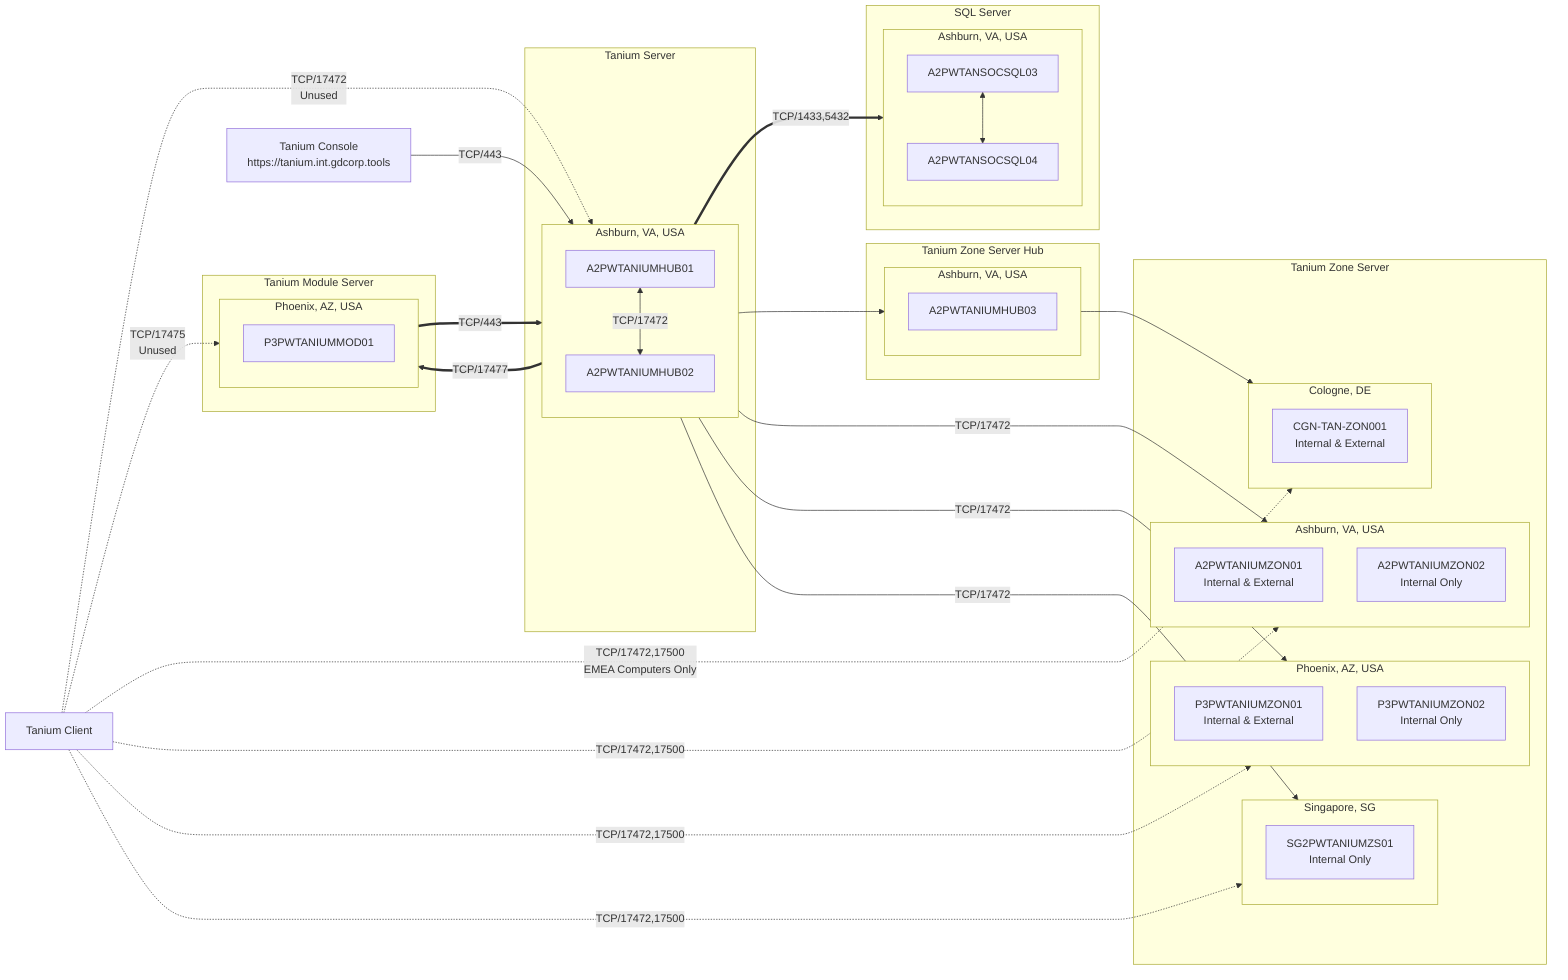 flowchart LR
    %% Define nodes and subgraphs
    subgraph TS["Tanium Server"]
        subgraph TS_A2["Ashburn, VA, USA"]
            TS_A2_1["A2PWTANIUMHUB01"]
            TS_A2_2["A2PWTANIUMHUB02"]
            TS_A2_1 <-->|"TCP/17472"| TS_A2_2
        end
    end
    subgraph MS["Tanium Module Server"]
        subgraph MS_P3["Phoenix, AZ, USA"]
            MS_P3_1["P3PWTANIUMMOD01"]
        end
    end
    subgraph ZS["Tanium Zone Server"]
        subgraph ZS_A2["Ashburn, VA, USA"]
            ZS_A2_1["A2PWTANIUMZON01<br/>Internal & External"]
            ZS_A2_2["A2PWTANIUMZON02<br/>Internal Only"]
        end
        subgraph ZS_P3["Phoenix, AZ, USA"]
            ZS_P3_1["P3PWTANIUMZON01<br/>Internal & External"]
            ZS_P3_2["P3PWTANIUMZON02<br/>Internal Only"]
        end
        subgraph ZS_SG2["Singapore, SG"]
            ZS_SG2_1["SG2PWTANIUMZS01<br/>Internal Only"]
        end
        subgraph ZS_CGN["Cologne, DE"]
            ZS_CGN_1["CGN-TAN-ZON001<br/>Internal & External"]
        end
    end
    subgraph ZH["Tanium Zone Server Hub"]
        subgraph ZH_A2["Ashburn, VA, USA"]
            ZH_A2_1["A2PWTANIUMHUB03"]
        end
    end
    subgraph SQL["SQL Server"]
        subgraph SQL_A2["Ashburn, VA, USA"]
            SQL_A2_3["A2PWTANSOCSQL03"]
            SQL_A2_4["A2PWTANSOCSQL04"]
            SQL_A2_3 <--> SQL_A2_4
        end
    end
    
    %% Define nodes not part of a subgraph
    TaniumClient["Tanium Client"]
    TaniumConsole["Tanium Console<br/>https://tanium.int.gdcorp.tools"]

    %% Define relationships
    TS_A2 ==>|"TCP/17477"| MS_P3
    MS_P3 ==>|"TCP/443"| TS_A2
    TS_A2 ==>|"TCP/1433,5432"| SQL_A2
    TS_A2 --> ZH_A2
    TS_A2 -->|"TCP/17472"| ZS_A2
    TS_A2 -->|"TCP/17472"| ZS_P3
    TS_A2 -->|"TCP/17472"| ZS_SG2
    ZH_A2 --> ZS_CGN
    TaniumClient -.->|"TCP/17472<br/>Unused"| TS_A2
    TaniumClient -.->|"TCP/17475<br/>Unused"| MS_P3
    TaniumClient -.->|"TCP/17472,17500<br/>EMEA Computers Only"| ZS_CGN
    TaniumClient -.->|"TCP/17472,17500"| ZS_A2
    TaniumClient -.->|"TCP/17472,17500"| ZS_P3
    TaniumClient -.->|"TCP/17472,17500"| ZS_SG2
    TaniumConsole -->|"TCP/443"| TS_A2
    
    %% Add hyperlinks
    click TaniumConsole "https://tanium.int.gdcorp.tools" "Tanium Console (VPN Required)"

    %% Define styles
    classDef className fill:#f9f,stroke:#333,stroke-width:4px;
    
    %% Assign styles
    %%class TaniumClient,TaniumClient_EMEA,Internal,Console className;